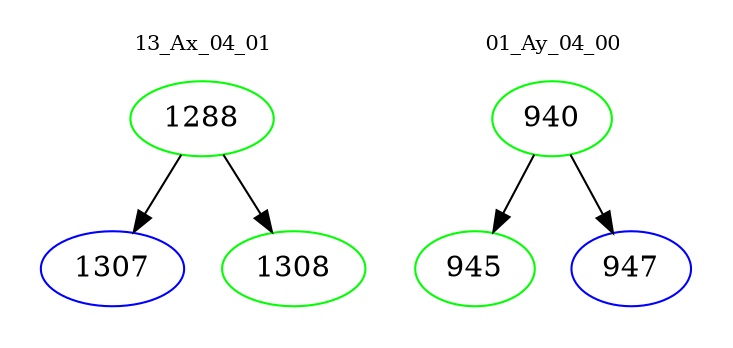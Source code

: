 digraph{
subgraph cluster_0 {
color = white
label = "13_Ax_04_01";
fontsize=10;
T0_1288 [label="1288", color="green"]
T0_1288 -> T0_1307 [color="black"]
T0_1307 [label="1307", color="blue"]
T0_1288 -> T0_1308 [color="black"]
T0_1308 [label="1308", color="green"]
}
subgraph cluster_1 {
color = white
label = "01_Ay_04_00";
fontsize=10;
T1_940 [label="940", color="green"]
T1_940 -> T1_945 [color="black"]
T1_945 [label="945", color="green"]
T1_940 -> T1_947 [color="black"]
T1_947 [label="947", color="blue"]
}
}

